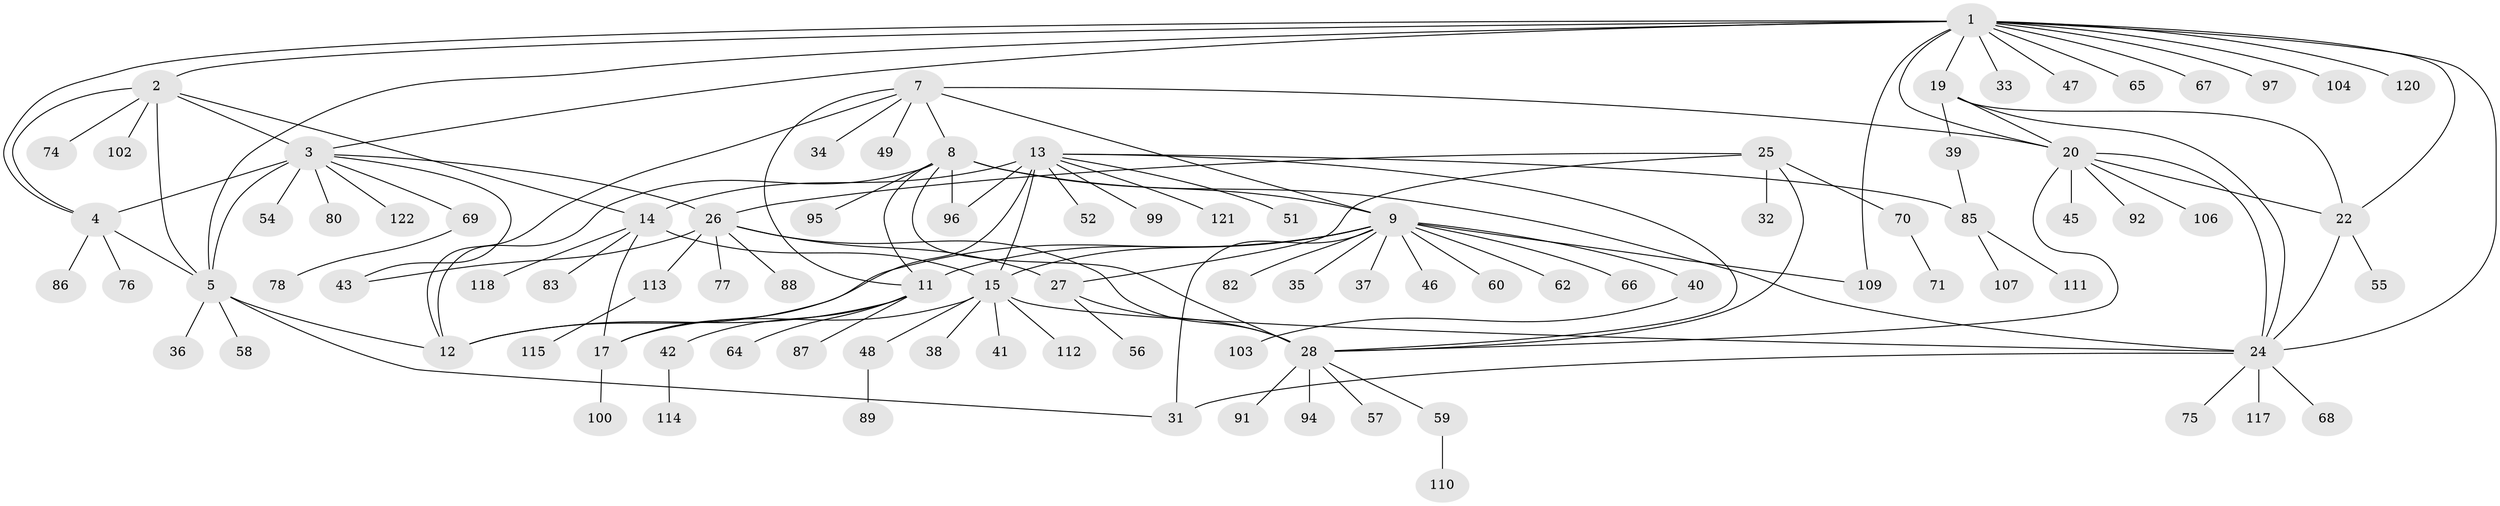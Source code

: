 // Generated by graph-tools (version 1.1) at 2025/52/02/27/25 19:52:21]
// undirected, 96 vertices, 132 edges
graph export_dot {
graph [start="1"]
  node [color=gray90,style=filled];
  1 [super="+23"];
  2 [super="+72"];
  3 [super="+6"];
  4 [super="+90"];
  5;
  7 [super="+44"];
  8;
  9 [super="+10"];
  11;
  12 [super="+84"];
  13 [super="+18"];
  14 [super="+16"];
  15 [super="+63"];
  17 [super="+116"];
  19;
  20 [super="+21"];
  22 [super="+61"];
  24 [super="+53"];
  25 [super="+81"];
  26 [super="+29"];
  27;
  28 [super="+30"];
  31 [super="+73"];
  32;
  33;
  34;
  35 [super="+101"];
  36;
  37 [super="+93"];
  38;
  39;
  40 [super="+79"];
  41;
  42 [super="+50"];
  43;
  45;
  46;
  47;
  48;
  49;
  51;
  52;
  54;
  55;
  56;
  57;
  58;
  59;
  60;
  62;
  64;
  65 [super="+108"];
  66;
  67 [super="+119"];
  68;
  69;
  70 [super="+105"];
  71;
  74;
  75;
  76;
  77;
  78;
  80;
  82;
  83;
  85 [super="+98"];
  86;
  87;
  88;
  89;
  91;
  92;
  94;
  95;
  96 [super="+123"];
  97;
  99;
  100;
  102;
  103;
  104;
  106;
  107;
  109;
  110;
  111;
  112;
  113;
  114;
  115;
  117;
  118;
  120;
  121;
  122;
  1 -- 2;
  1 -- 3 [weight=2];
  1 -- 4;
  1 -- 5;
  1 -- 33;
  1 -- 67;
  1 -- 104;
  1 -- 65;
  1 -- 97;
  1 -- 109;
  1 -- 47;
  1 -- 19;
  1 -- 20 [weight=2];
  1 -- 22;
  1 -- 24;
  1 -- 120;
  2 -- 3 [weight=2];
  2 -- 4;
  2 -- 5;
  2 -- 14;
  2 -- 74;
  2 -- 102;
  3 -- 4 [weight=2];
  3 -- 5 [weight=2];
  3 -- 54;
  3 -- 69;
  3 -- 80;
  3 -- 122;
  3 -- 26;
  3 -- 43;
  4 -- 5;
  4 -- 76;
  4 -- 86;
  5 -- 12;
  5 -- 36;
  5 -- 58;
  5 -- 31;
  7 -- 8;
  7 -- 9 [weight=2];
  7 -- 11;
  7 -- 12;
  7 -- 34;
  7 -- 49;
  7 -- 20;
  8 -- 9 [weight=2];
  8 -- 11;
  8 -- 12;
  8 -- 28;
  8 -- 95;
  8 -- 96;
  8 -- 24;
  9 -- 11 [weight=2];
  9 -- 12 [weight=2];
  9 -- 15;
  9 -- 31;
  9 -- 37;
  9 -- 46;
  9 -- 60;
  9 -- 66;
  9 -- 82;
  9 -- 109;
  9 -- 35;
  9 -- 40;
  9 -- 62;
  11 -- 12;
  11 -- 42;
  11 -- 64;
  11 -- 87;
  13 -- 14 [weight=4];
  13 -- 15 [weight=2];
  13 -- 17 [weight=2];
  13 -- 28;
  13 -- 51;
  13 -- 85 [weight=2];
  13 -- 96;
  13 -- 121;
  13 -- 99;
  13 -- 52;
  14 -- 15 [weight=2];
  14 -- 17 [weight=2];
  14 -- 83;
  14 -- 118;
  15 -- 17;
  15 -- 24;
  15 -- 38;
  15 -- 41;
  15 -- 48;
  15 -- 112;
  17 -- 100;
  19 -- 20 [weight=2];
  19 -- 22;
  19 -- 24;
  19 -- 39;
  20 -- 22 [weight=2];
  20 -- 24 [weight=2];
  20 -- 45;
  20 -- 92;
  20 -- 106;
  20 -- 28;
  22 -- 24;
  22 -- 55;
  24 -- 31;
  24 -- 68;
  24 -- 75;
  24 -- 117;
  25 -- 26 [weight=2];
  25 -- 27;
  25 -- 28 [weight=2];
  25 -- 32;
  25 -- 70;
  26 -- 27 [weight=2];
  26 -- 28 [weight=4];
  26 -- 77;
  26 -- 43;
  26 -- 113;
  26 -- 88;
  27 -- 28 [weight=2];
  27 -- 56;
  28 -- 57;
  28 -- 91;
  28 -- 94;
  28 -- 59;
  39 -- 85;
  40 -- 103;
  42 -- 114;
  48 -- 89;
  59 -- 110;
  69 -- 78;
  70 -- 71;
  85 -- 111;
  85 -- 107;
  113 -- 115;
}
